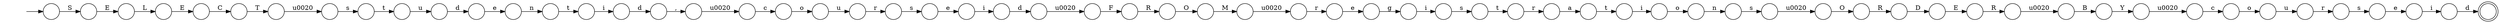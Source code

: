 digraph Automaton {
  rankdir = LR;
  0 [shape=circle,label=""];
  0 -> 26 [label="\u0020"]
  1 [shape=circle,label=""];
  1 -> 5 [label="M"]
  2 [shape=circle,label=""];
  2 -> 30 [label="\u0020"]
  3 [shape=circle,label=""];
  3 -> 18 [label="e"]
  4 [shape=circle,label=""];
  4 -> 29 [label="R"]
  5 [shape=circle,label=""];
  5 -> 21 [label="\u0020"]
  6 [shape=circle,label=""];
  6 -> 60 [label="R"]
  7 [shape=circle,label=""];
  7 -> 35 [label="d"]
  8 [shape=circle,label=""];
  8 -> 47 [label="u"]
  9 [shape=circle,label=""];
  9 -> 8 [label="o"]
  10 [shape=circle,label=""];
  10 -> 22 [label="\u0020"]
  11 [shape=circle,label=""];
  11 -> 42 [label="E"]
  12 [shape=circle,label=""];
  12 -> 48 [label="R"]
  13 [shape=circle,label=""];
  13 -> 16 [label="i"]
  14 [shape=circle,label=""];
  14 -> 25 [label="i"]
  15 [shape=circle,label=""];
  15 -> 10 [label="s"]
  16 [shape=circle,label=""];
  16 -> 59 [label="s"]
  17 [shape=circle,label=""];
  17 -> 49 [label="t"]
  18 [shape=circle,label=""];
  18 -> 46 [label="n"]
  19 [shape=circle,label=""];
  19 -> 11 [label="L"]
  20 [shape=circle,label=""];
  20 -> 3 [label="d"]
  21 [shape=circle,label=""];
  21 -> 57 [label="r"]
  22 [shape=circle,label=""];
  22 -> 4 [label="O"]
  23 [shape=circle,label=""];
  23 -> 19 [label="E"]
  24 [shape=circle,label=""];
  24 -> 32 [label="i"]
  25 [shape=circle,label=""];
  25 -> 62 [label="o"]
  26 [shape=circle,label=""];
  26 -> 9 [label="c"]
  27 [shape=circle,label=""];
  27 -> 34 [label="r"]
  28 [shape=circle,label=""];
  initial [shape=plaintext,label=""];
  initial -> 28
  28 -> 23 [label="S"]
  29 [shape=circle,label=""];
  29 -> 33 [label="D"]
  30 [shape=circle,label=""];
  30 -> 58 [label="c"]
  31 [shape=circle,label=""];
  31 -> 51 [label="s"]
  32 [shape=circle,label=""];
  32 -> 44 [label="d"]
  33 [shape=circle,label=""];
  33 -> 6 [label="E"]
  34 [shape=circle,label=""];
  34 -> 36 [label="a"]
  35 [shape=circle,label=""];
  35 -> 0 [label=","]
  36 [shape=circle,label=""];
  36 -> 14 [label="t"]
  37 [shape=circle,label=""];
  37 -> 40 [label="u"]
  38 [shape=circle,label=""];
  38 -> 52 [label="s"]
  39 [shape=circle,label=""];
  39 -> 41 [label="i"]
  40 [shape=circle,label=""];
  40 -> 38 [label="r"]
  41 [shape=circle,label=""];
  41 -> 43 [label="d"]
  42 [shape=circle,label=""];
  42 -> 50 [label="C"]
  43 [shape=circle,label=""];
  43 -> 61 [label="\u0020"]
  44 [shape=doublecircle,label=""];
  45 [shape=circle,label=""];
  45 -> 17 [label="s"]
  46 [shape=circle,label=""];
  46 -> 56 [label="t"]
  47 [shape=circle,label=""];
  47 -> 31 [label="r"]
  48 [shape=circle,label=""];
  48 -> 1 [label="O"]
  49 [shape=circle,label=""];
  49 -> 20 [label="u"]
  50 [shape=circle,label=""];
  50 -> 54 [label="T"]
  51 [shape=circle,label=""];
  51 -> 39 [label="e"]
  52 [shape=circle,label=""];
  52 -> 24 [label="e"]
  53 [shape=circle,label=""];
  53 -> 2 [label="Y"]
  54 [shape=circle,label=""];
  54 -> 45 [label="\u0020"]
  55 [shape=circle,label=""];
  55 -> 53 [label="B"]
  56 [shape=circle,label=""];
  56 -> 7 [label="i"]
  57 [shape=circle,label=""];
  57 -> 63 [label="e"]
  58 [shape=circle,label=""];
  58 -> 37 [label="o"]
  59 [shape=circle,label=""];
  59 -> 27 [label="t"]
  60 [shape=circle,label=""];
  60 -> 55 [label="\u0020"]
  61 [shape=circle,label=""];
  61 -> 12 [label="F"]
  62 [shape=circle,label=""];
  62 -> 15 [label="n"]
  63 [shape=circle,label=""];
  63 -> 13 [label="g"]
}
